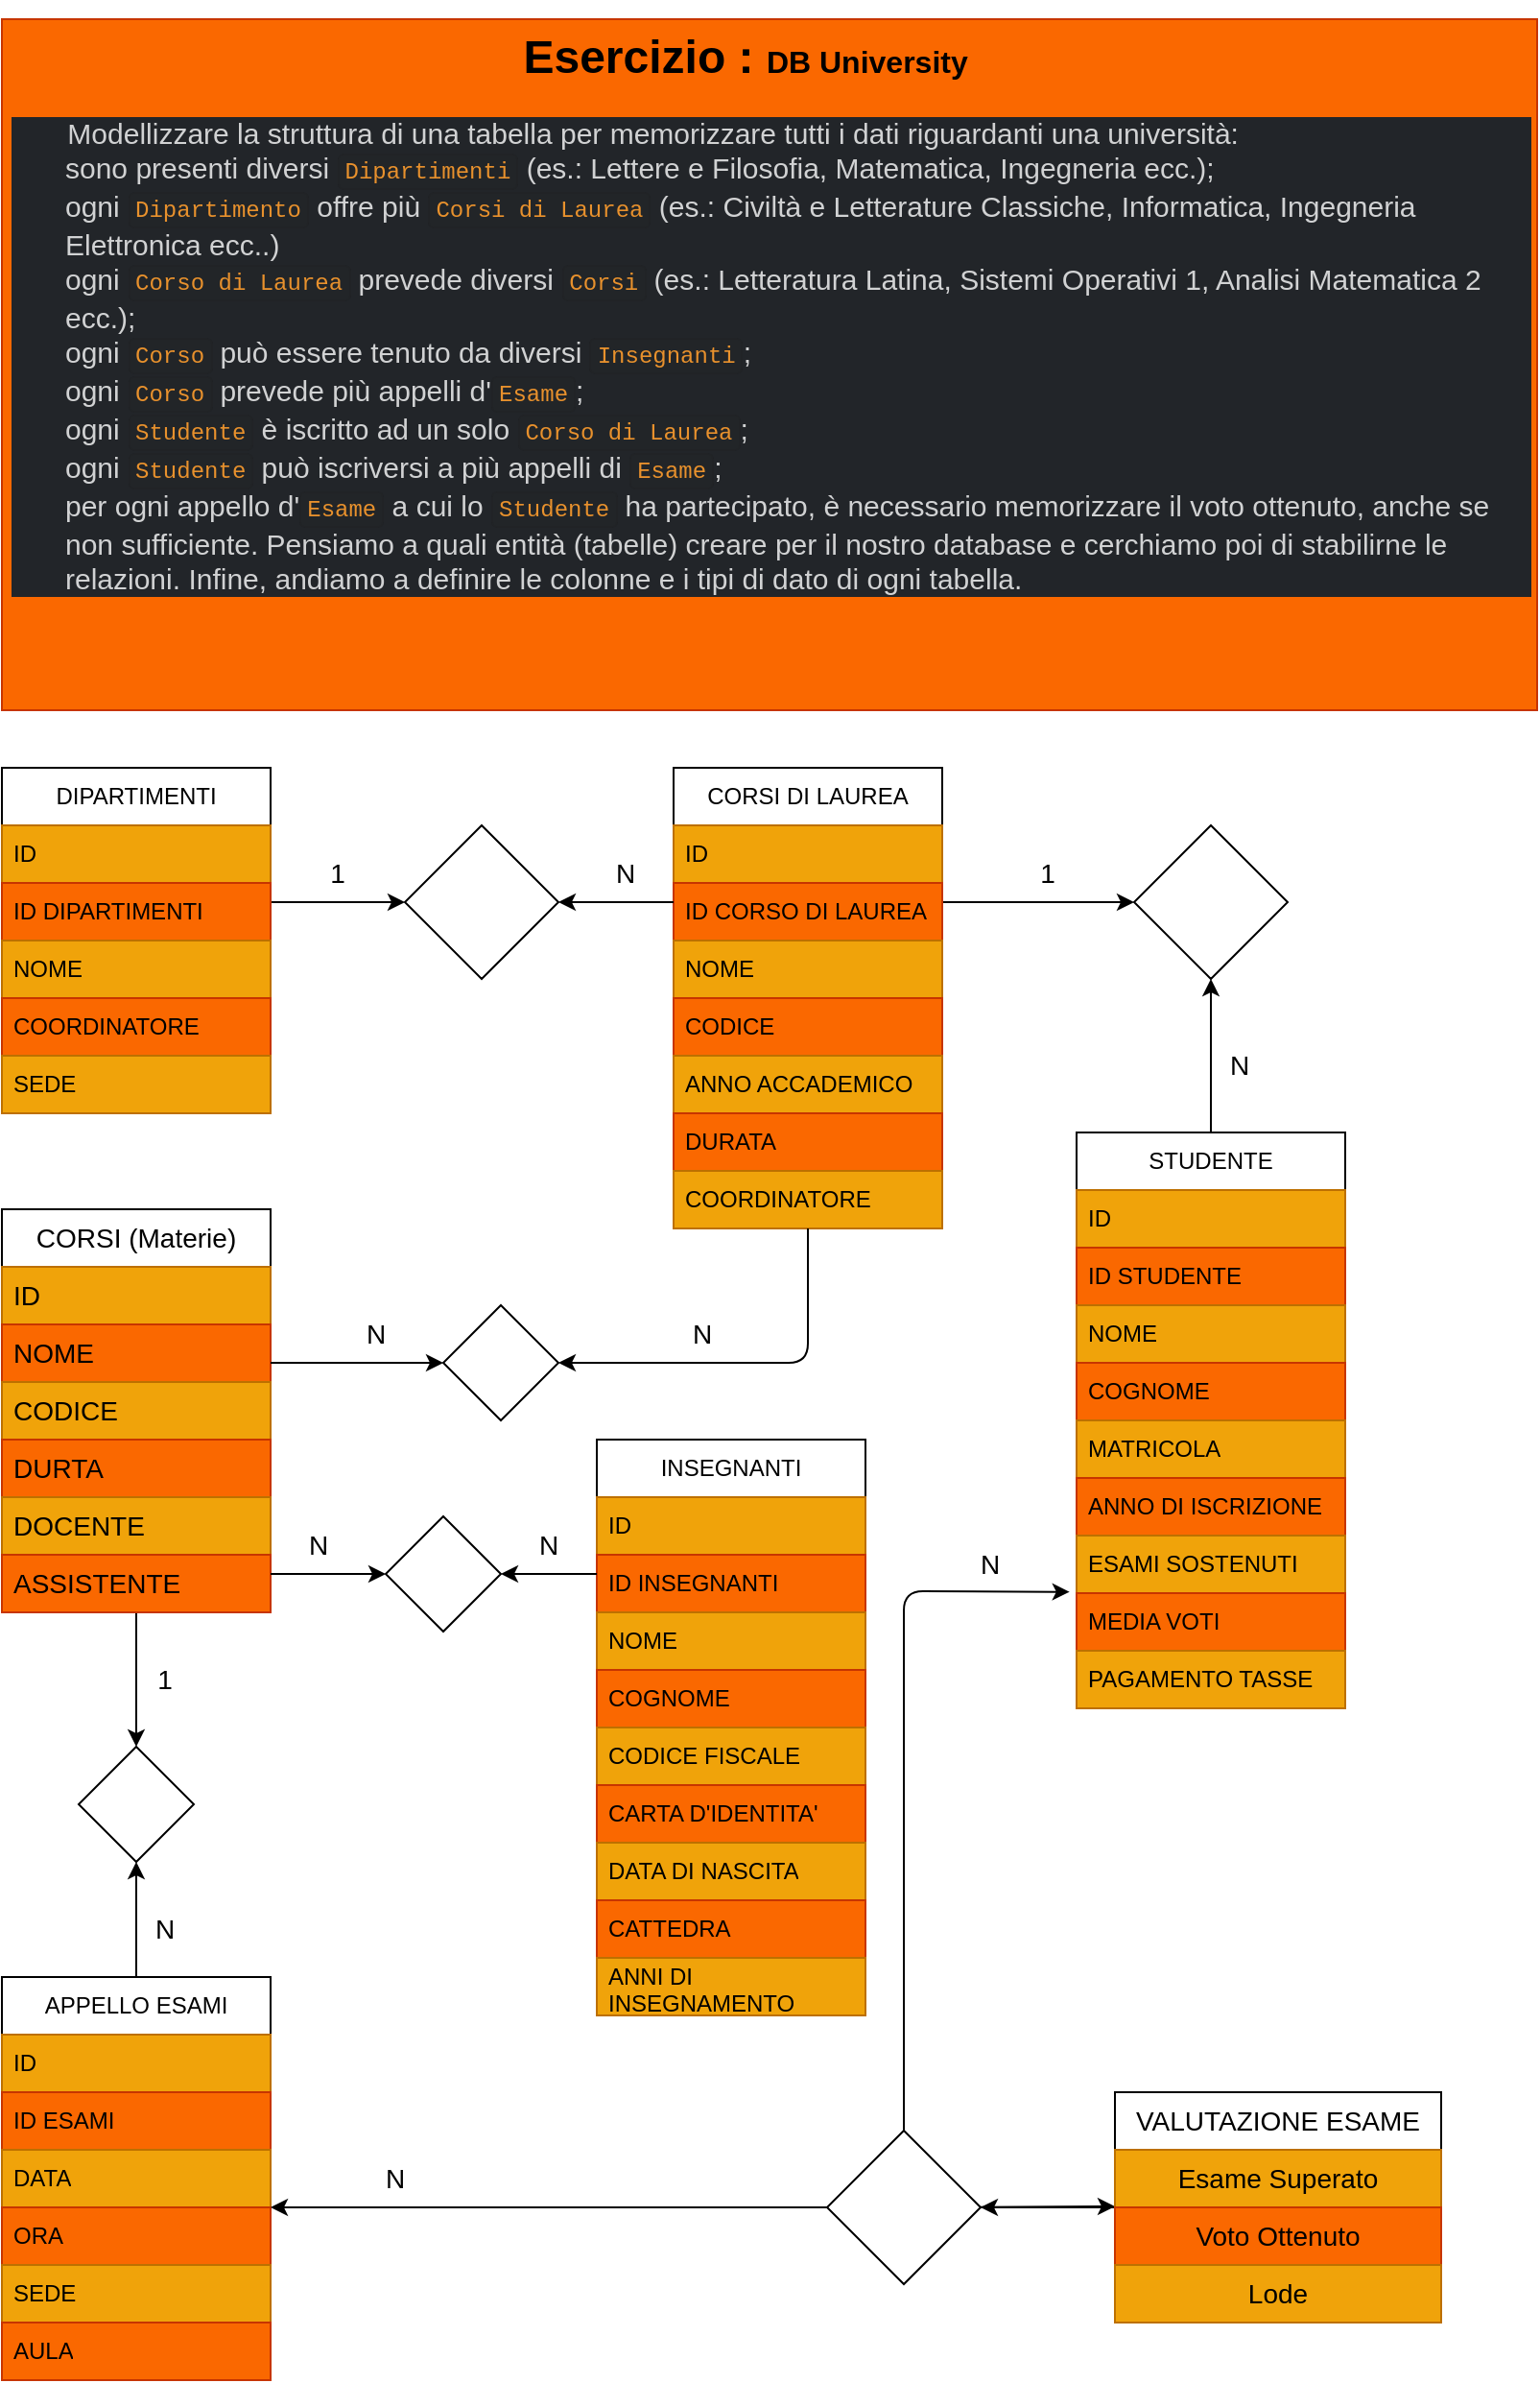 <mxfile>
    <diagram id="fTMLHT3HFaxz6WOldOXO" name="Pagina-1">
        <mxGraphModel dx="563" dy="1638" grid="1" gridSize="10" guides="1" tooltips="1" connect="1" arrows="1" fold="1" page="1" pageScale="1" pageWidth="827" pageHeight="1169" math="0" shadow="0">
            <root>
                <mxCell id="0"/>
                <mxCell id="1" parent="0"/>
                <mxCell id="81" value="" style="edgeStyle=none;html=1;fontSize=14;" edge="1" parent="1" target="76">
                    <mxGeometry relative="1" as="geometry">
                        <mxPoint x="500" y="80" as="sourcePoint"/>
                        <Array as="points"/>
                    </mxGeometry>
                </mxCell>
                <mxCell id="3" value="CORSI DI LAUREA" style="swimlane;fontStyle=0;childLayout=stackLayout;horizontal=1;startSize=30;horizontalStack=0;resizeParent=1;resizeParentMax=0;resizeLast=0;collapsible=1;marginBottom=0;whiteSpace=wrap;html=1;" vertex="1" parent="1">
                    <mxGeometry x="360" y="10" width="140" height="240" as="geometry">
                        <mxRectangle x="350" y="10" width="150" height="30" as="alternateBounds"/>
                    </mxGeometry>
                </mxCell>
                <mxCell id="21" value="ID&lt;span style=&quot;white-space: pre;&quot;&gt;&#9;&lt;/span&gt;" style="text;strokeColor=#BD7000;fillColor=#f0a30a;align=left;verticalAlign=middle;spacingLeft=4;spacingRight=4;overflow=hidden;points=[[0,0.5],[1,0.5]];portConstraint=eastwest;rotatable=0;whiteSpace=wrap;html=1;fontColor=#000000;" vertex="1" parent="3">
                    <mxGeometry y="30" width="140" height="30" as="geometry"/>
                </mxCell>
                <mxCell id="22" value="ID CORSO DI LAUREA" style="text;strokeColor=#C73500;fillColor=#fa6800;align=left;verticalAlign=middle;spacingLeft=4;spacingRight=4;overflow=hidden;points=[[0,0.5],[1,0.5]];portConstraint=eastwest;rotatable=0;whiteSpace=wrap;html=1;fontColor=#000000;" vertex="1" parent="3">
                    <mxGeometry y="60" width="140" height="30" as="geometry"/>
                </mxCell>
                <mxCell id="27" value="NOME" style="text;strokeColor=#BD7000;fillColor=#f0a30a;align=left;verticalAlign=middle;spacingLeft=4;spacingRight=4;overflow=hidden;points=[[0,0.5],[1,0.5]];portConstraint=eastwest;rotatable=0;whiteSpace=wrap;html=1;fontColor=#000000;" vertex="1" parent="3">
                    <mxGeometry y="90" width="140" height="30" as="geometry"/>
                </mxCell>
                <mxCell id="23" value="CODICE" style="text;strokeColor=#C73500;fillColor=#fa6800;align=left;verticalAlign=middle;spacingLeft=4;spacingRight=4;overflow=hidden;points=[[0,0.5],[1,0.5]];portConstraint=eastwest;rotatable=0;whiteSpace=wrap;html=1;fontColor=#000000;" vertex="1" parent="3">
                    <mxGeometry y="120" width="140" height="30" as="geometry"/>
                </mxCell>
                <mxCell id="24" value="ANNO ACCADEMICO" style="text;strokeColor=#BD7000;fillColor=#f0a30a;align=left;verticalAlign=middle;spacingLeft=4;spacingRight=4;overflow=hidden;points=[[0,0.5],[1,0.5]];portConstraint=eastwest;rotatable=0;whiteSpace=wrap;html=1;fontColor=#000000;" vertex="1" parent="3">
                    <mxGeometry y="150" width="140" height="30" as="geometry"/>
                </mxCell>
                <mxCell id="25" value="DURATA" style="text;strokeColor=#C73500;fillColor=#fa6800;align=left;verticalAlign=middle;spacingLeft=4;spacingRight=4;overflow=hidden;points=[[0,0.5],[1,0.5]];portConstraint=eastwest;rotatable=0;whiteSpace=wrap;html=1;fontColor=#000000;" vertex="1" parent="3">
                    <mxGeometry y="180" width="140" height="30" as="geometry"/>
                </mxCell>
                <mxCell id="26" value="COORDINATORE" style="text;strokeColor=#BD7000;fillColor=#f0a30a;align=left;verticalAlign=middle;spacingLeft=4;spacingRight=4;overflow=hidden;points=[[0,0.5],[1,0.5]];portConstraint=eastwest;rotatable=0;whiteSpace=wrap;html=1;fontColor=#000000;" vertex="1" parent="3">
                    <mxGeometry y="210" width="140" height="30" as="geometry"/>
                </mxCell>
                <mxCell id="72" value="" style="edgeStyle=none;html=1;fontSize=14;" edge="1" parent="1" target="12">
                    <mxGeometry relative="1" as="geometry">
                        <mxPoint x="150" y="80" as="sourcePoint"/>
                        <Array as="points">
                            <mxPoint x="170" y="80"/>
                        </Array>
                    </mxGeometry>
                </mxCell>
                <mxCell id="7" value="DIPARTIMENTI" style="swimlane;fontStyle=0;childLayout=stackLayout;horizontal=1;startSize=30;horizontalStack=0;resizeParent=1;resizeParentMax=0;resizeLast=0;collapsible=1;marginBottom=0;whiteSpace=wrap;html=1;" vertex="1" parent="1">
                    <mxGeometry x="10" y="10" width="140" height="180" as="geometry"/>
                </mxCell>
                <mxCell id="8" value="ID" style="text;align=left;verticalAlign=middle;spacingLeft=4;spacingRight=4;overflow=hidden;points=[[0,0.5],[1,0.5]];portConstraint=eastwest;rotatable=0;whiteSpace=wrap;html=1;fillColor=#f0a30a;fontColor=#000000;strokeColor=#BD7000;" vertex="1" parent="7">
                    <mxGeometry y="30" width="140" height="30" as="geometry"/>
                </mxCell>
                <mxCell id="9" value="ID DIPARTIMENTI" style="text;align=left;verticalAlign=middle;spacingLeft=4;spacingRight=4;overflow=hidden;points=[[0,0.5],[1,0.5]];portConstraint=eastwest;rotatable=0;whiteSpace=wrap;html=1;fillColor=#fa6800;fontColor=#000000;strokeColor=#C73500;" vertex="1" parent="7">
                    <mxGeometry y="60" width="140" height="30" as="geometry"/>
                </mxCell>
                <mxCell id="10" value="NOME&lt;span style=&quot;white-space: pre;&quot;&gt;&#9;&lt;span style=&quot;white-space: pre;&quot;&gt;&#9;&lt;/span&gt;&lt;/span&gt;" style="text;align=left;verticalAlign=middle;spacingLeft=4;spacingRight=4;overflow=hidden;points=[[0,0.5],[1,0.5]];portConstraint=eastwest;rotatable=0;whiteSpace=wrap;html=1;fillColor=#f0a30a;fontColor=#000000;strokeColor=#BD7000;" vertex="1" parent="7">
                    <mxGeometry y="90" width="140" height="30" as="geometry"/>
                </mxCell>
                <mxCell id="5" value="COORDINATORE" style="text;strokeColor=#C73500;fillColor=#fa6800;align=left;verticalAlign=middle;spacingLeft=4;spacingRight=4;overflow=hidden;points=[[0,0.5],[1,0.5]];portConstraint=eastwest;rotatable=0;whiteSpace=wrap;html=1;fontColor=#000000;" vertex="1" parent="7">
                    <mxGeometry y="120" width="140" height="30" as="geometry"/>
                </mxCell>
                <mxCell id="6" value="SEDE" style="text;strokeColor=#BD7000;fillColor=#f0a30a;align=left;verticalAlign=middle;spacingLeft=4;spacingRight=4;overflow=hidden;points=[[0,0.5],[1,0.5]];portConstraint=eastwest;rotatable=0;whiteSpace=wrap;html=1;fontColor=#000000;" vertex="1" parent="7">
                    <mxGeometry y="150" width="140" height="30" as="geometry"/>
                </mxCell>
                <mxCell id="12" value="" style="rhombus;whiteSpace=wrap;html=1;" vertex="1" parent="1">
                    <mxGeometry x="220" y="40" width="80" height="80" as="geometry"/>
                </mxCell>
                <mxCell id="14" value="INSEGNANTI" style="swimlane;fontStyle=0;childLayout=stackLayout;horizontal=1;startSize=30;horizontalStack=0;resizeParent=1;resizeParentMax=0;resizeLast=0;collapsible=1;marginBottom=0;whiteSpace=wrap;html=1;" vertex="1" parent="1">
                    <mxGeometry x="320" y="360" width="140" height="300" as="geometry"/>
                </mxCell>
                <mxCell id="15" value="ID" style="text;strokeColor=#BD7000;fillColor=#f0a30a;align=left;verticalAlign=middle;spacingLeft=4;spacingRight=4;overflow=hidden;points=[[0,0.5],[1,0.5]];portConstraint=eastwest;rotatable=0;whiteSpace=wrap;html=1;fontColor=#000000;" vertex="1" parent="14">
                    <mxGeometry y="30" width="140" height="30" as="geometry"/>
                </mxCell>
                <mxCell id="16" value="ID INSEGNANTI" style="text;strokeColor=#C73500;fillColor=#fa6800;align=left;verticalAlign=middle;spacingLeft=4;spacingRight=4;overflow=hidden;points=[[0,0.5],[1,0.5]];portConstraint=eastwest;rotatable=0;whiteSpace=wrap;html=1;fontColor=#000000;" vertex="1" parent="14">
                    <mxGeometry y="60" width="140" height="30" as="geometry"/>
                </mxCell>
                <mxCell id="17" value="NOME" style="text;strokeColor=#BD7000;fillColor=#f0a30a;align=left;verticalAlign=middle;spacingLeft=4;spacingRight=4;overflow=hidden;points=[[0,0.5],[1,0.5]];portConstraint=eastwest;rotatable=0;whiteSpace=wrap;html=1;fontColor=#000000;" vertex="1" parent="14">
                    <mxGeometry y="90" width="140" height="30" as="geometry"/>
                </mxCell>
                <mxCell id="4" value="COGNOME" style="text;strokeColor=#C73500;fillColor=#fa6800;align=left;verticalAlign=middle;spacingLeft=4;spacingRight=4;overflow=hidden;points=[[0,0.5],[1,0.5]];portConstraint=eastwest;rotatable=0;whiteSpace=wrap;html=1;fontColor=#000000;" vertex="1" parent="14">
                    <mxGeometry y="120" width="140" height="30" as="geometry"/>
                </mxCell>
                <mxCell id="28" value="CODICE FISCALE" style="text;strokeColor=#BD7000;fillColor=#f0a30a;align=left;verticalAlign=middle;spacingLeft=4;spacingRight=4;overflow=hidden;points=[[0,0.5],[1,0.5]];portConstraint=eastwest;rotatable=0;whiteSpace=wrap;html=1;fontColor=#000000;" vertex="1" parent="14">
                    <mxGeometry y="150" width="140" height="30" as="geometry"/>
                </mxCell>
                <mxCell id="29" value="CARTA D'IDENTITA'" style="text;strokeColor=#C73500;fillColor=#fa6800;align=left;verticalAlign=middle;spacingLeft=4;spacingRight=4;overflow=hidden;points=[[0,0.5],[1,0.5]];portConstraint=eastwest;rotatable=0;whiteSpace=wrap;html=1;fontColor=#000000;" vertex="1" parent="14">
                    <mxGeometry y="180" width="140" height="30" as="geometry"/>
                </mxCell>
                <mxCell id="30" value="DATA DI NASCITA" style="text;strokeColor=#BD7000;fillColor=#f0a30a;align=left;verticalAlign=middle;spacingLeft=4;spacingRight=4;overflow=hidden;points=[[0,0.5],[1,0.5]];portConstraint=eastwest;rotatable=0;whiteSpace=wrap;html=1;fontColor=#000000;" vertex="1" parent="14">
                    <mxGeometry y="210" width="140" height="30" as="geometry"/>
                </mxCell>
                <mxCell id="31" value="CATTEDRA" style="text;strokeColor=#C73500;fillColor=#fa6800;align=left;verticalAlign=middle;spacingLeft=4;spacingRight=4;overflow=hidden;points=[[0,0.5],[1,0.5]];portConstraint=eastwest;rotatable=0;whiteSpace=wrap;html=1;fontColor=#000000;" vertex="1" parent="14">
                    <mxGeometry y="240" width="140" height="30" as="geometry"/>
                </mxCell>
                <mxCell id="32" value="ANNI DI INSEGNAMENTO" style="text;strokeColor=#BD7000;fillColor=#f0a30a;align=left;verticalAlign=middle;spacingLeft=4;spacingRight=4;overflow=hidden;points=[[0,0.5],[1,0.5]];portConstraint=eastwest;rotatable=0;whiteSpace=wrap;html=1;fontColor=#000000;" vertex="1" parent="14">
                    <mxGeometry y="270" width="140" height="30" as="geometry"/>
                </mxCell>
                <mxCell id="107" value="" style="edgeStyle=none;html=1;fontSize=14;" edge="1" parent="1" source="34" target="105">
                    <mxGeometry relative="1" as="geometry"/>
                </mxCell>
                <mxCell id="34" value="APPELLO ESAMI" style="swimlane;fontStyle=0;childLayout=stackLayout;horizontal=1;startSize=30;horizontalStack=0;resizeParent=1;resizeParentMax=0;resizeLast=0;collapsible=1;marginBottom=0;whiteSpace=wrap;html=1;" vertex="1" parent="1">
                    <mxGeometry x="10" y="640" width="140" height="210" as="geometry"/>
                </mxCell>
                <mxCell id="35" value="ID" style="text;strokeColor=#BD7000;fillColor=#f0a30a;align=left;verticalAlign=middle;spacingLeft=4;spacingRight=4;overflow=hidden;points=[[0,0.5],[1,0.5]];portConstraint=eastwest;rotatable=0;whiteSpace=wrap;html=1;fontColor=#000000;" vertex="1" parent="34">
                    <mxGeometry y="30" width="140" height="30" as="geometry"/>
                </mxCell>
                <mxCell id="36" value="ID ESAMI" style="text;strokeColor=#C73500;fillColor=#fa6800;align=left;verticalAlign=middle;spacingLeft=4;spacingRight=4;overflow=hidden;points=[[0,0.5],[1,0.5]];portConstraint=eastwest;rotatable=0;whiteSpace=wrap;html=1;fontColor=#000000;" vertex="1" parent="34">
                    <mxGeometry y="60" width="140" height="30" as="geometry"/>
                </mxCell>
                <mxCell id="37" value="DATA" style="text;strokeColor=#BD7000;fillColor=#f0a30a;align=left;verticalAlign=middle;spacingLeft=4;spacingRight=4;overflow=hidden;points=[[0,0.5],[1,0.5]];portConstraint=eastwest;rotatable=0;whiteSpace=wrap;html=1;fontColor=#000000;" vertex="1" parent="34">
                    <mxGeometry y="90" width="140" height="30" as="geometry"/>
                </mxCell>
                <mxCell id="38" value="ORA" style="text;strokeColor=#C73500;fillColor=#fa6800;align=left;verticalAlign=middle;spacingLeft=4;spacingRight=4;overflow=hidden;points=[[0,0.5],[1,0.5]];portConstraint=eastwest;rotatable=0;whiteSpace=wrap;html=1;fontColor=#000000;" vertex="1" parent="34">
                    <mxGeometry y="120" width="140" height="30" as="geometry"/>
                </mxCell>
                <mxCell id="39" value="SEDE" style="text;strokeColor=#BD7000;fillColor=#f0a30a;align=left;verticalAlign=middle;spacingLeft=4;spacingRight=4;overflow=hidden;points=[[0,0.5],[1,0.5]];portConstraint=eastwest;rotatable=0;whiteSpace=wrap;html=1;fontColor=#000000;" vertex="1" parent="34">
                    <mxGeometry y="150" width="140" height="30" as="geometry"/>
                </mxCell>
                <mxCell id="40" value="AULA" style="text;strokeColor=#C73500;fillColor=#fa6800;align=left;verticalAlign=middle;spacingLeft=4;spacingRight=4;overflow=hidden;points=[[0,0.5],[1,0.5]];portConstraint=eastwest;rotatable=0;whiteSpace=wrap;html=1;fontColor=#000000;" vertex="1" parent="34">
                    <mxGeometry y="180" width="140" height="30" as="geometry"/>
                </mxCell>
                <mxCell id="109" value="" style="edgeStyle=none;html=1;fontSize=14;" edge="1" parent="1" source="41" target="76">
                    <mxGeometry relative="1" as="geometry"/>
                </mxCell>
                <mxCell id="41" value="STUDENTE" style="swimlane;fontStyle=0;childLayout=stackLayout;horizontal=1;startSize=30;horizontalStack=0;resizeParent=1;resizeParentMax=0;resizeLast=0;collapsible=1;marginBottom=0;whiteSpace=wrap;html=1;" vertex="1" parent="1">
                    <mxGeometry x="570" y="200" width="140" height="300" as="geometry"/>
                </mxCell>
                <mxCell id="42" value="ID" style="text;strokeColor=#BD7000;fillColor=#f0a30a;align=left;verticalAlign=middle;spacingLeft=4;spacingRight=4;overflow=hidden;points=[[0,0.5],[1,0.5]];portConstraint=eastwest;rotatable=0;whiteSpace=wrap;html=1;fontColor=#000000;" vertex="1" parent="41">
                    <mxGeometry y="30" width="140" height="30" as="geometry"/>
                </mxCell>
                <mxCell id="43" value="ID STUDENTE" style="text;strokeColor=#C73500;fillColor=#fa6800;align=left;verticalAlign=middle;spacingLeft=4;spacingRight=4;overflow=hidden;points=[[0,0.5],[1,0.5]];portConstraint=eastwest;rotatable=0;whiteSpace=wrap;html=1;fontColor=#000000;" vertex="1" parent="41">
                    <mxGeometry y="60" width="140" height="30" as="geometry"/>
                </mxCell>
                <mxCell id="44" value="NOME" style="text;strokeColor=#BD7000;fillColor=#f0a30a;align=left;verticalAlign=middle;spacingLeft=4;spacingRight=4;overflow=hidden;points=[[0,0.5],[1,0.5]];portConstraint=eastwest;rotatable=0;whiteSpace=wrap;html=1;fontColor=#000000;" vertex="1" parent="41">
                    <mxGeometry y="90" width="140" height="30" as="geometry"/>
                </mxCell>
                <mxCell id="45" value="COGNOME" style="text;strokeColor=#C73500;fillColor=#fa6800;align=left;verticalAlign=middle;spacingLeft=4;spacingRight=4;overflow=hidden;points=[[0,0.5],[1,0.5]];portConstraint=eastwest;rotatable=0;whiteSpace=wrap;html=1;fontColor=#000000;" vertex="1" parent="41">
                    <mxGeometry y="120" width="140" height="30" as="geometry"/>
                </mxCell>
                <mxCell id="46" value="MATRICOLA" style="text;strokeColor=#BD7000;fillColor=#f0a30a;align=left;verticalAlign=middle;spacingLeft=4;spacingRight=4;overflow=hidden;points=[[0,0.5],[1,0.5]];portConstraint=eastwest;rotatable=0;whiteSpace=wrap;html=1;fontColor=#000000;" vertex="1" parent="41">
                    <mxGeometry y="150" width="140" height="30" as="geometry"/>
                </mxCell>
                <mxCell id="47" value="ANNO DI ISCRIZIONE" style="text;strokeColor=#C73500;fillColor=#fa6800;align=left;verticalAlign=middle;spacingLeft=4;spacingRight=4;overflow=hidden;points=[[0,0.5],[1,0.5]];portConstraint=eastwest;rotatable=0;whiteSpace=wrap;html=1;fontColor=#000000;" vertex="1" parent="41">
                    <mxGeometry y="180" width="140" height="30" as="geometry"/>
                </mxCell>
                <mxCell id="48" value="ESAMI SOSTENUTI" style="text;strokeColor=#BD7000;fillColor=#f0a30a;align=left;verticalAlign=middle;spacingLeft=4;spacingRight=4;overflow=hidden;points=[[0,0.5],[1,0.5]];portConstraint=eastwest;rotatable=0;whiteSpace=wrap;html=1;fontColor=#000000;" vertex="1" parent="41">
                    <mxGeometry y="210" width="140" height="30" as="geometry"/>
                </mxCell>
                <mxCell id="49" value="MEDIA VOTI" style="text;strokeColor=#C73500;fillColor=#fa6800;align=left;verticalAlign=middle;spacingLeft=4;spacingRight=4;overflow=hidden;points=[[0,0.5],[1,0.5]];portConstraint=eastwest;rotatable=0;whiteSpace=wrap;html=1;fontColor=#000000;" vertex="1" parent="41">
                    <mxGeometry y="240" width="140" height="30" as="geometry"/>
                </mxCell>
                <mxCell id="50" value="PAGAMENTO TASSE" style="text;strokeColor=#BD7000;fillColor=#f0a30a;align=left;verticalAlign=middle;spacingLeft=4;spacingRight=4;overflow=hidden;points=[[0,0.5],[1,0.5]];portConstraint=eastwest;rotatable=0;whiteSpace=wrap;html=1;fontColor=#000000;" vertex="1" parent="41">
                    <mxGeometry y="270" width="140" height="30" as="geometry"/>
                </mxCell>
                <mxCell id="51" value="&lt;h1&gt;&amp;nbsp; &amp;nbsp; &amp;nbsp;&lt;span style=&quot;white-space: pre;&quot;&gt;&#9;&lt;/span&gt;&lt;span style=&quot;white-space: pre;&quot;&gt;&#9;&lt;/span&gt;&lt;span style=&quot;white-space: pre;&quot;&gt;&#9;&lt;/span&gt;&lt;span style=&quot;white-space: pre;&quot;&gt;&#9;&lt;/span&gt;&lt;span style=&quot;white-space: pre;&quot;&gt;&#9;&lt;/span&gt;Esercizio : &lt;font style=&quot;font-size: 16px;&quot;&gt;DB University&lt;/font&gt;&lt;/h1&gt;&lt;div class=&quot;p-rich_text_section&quot; style=&quot;box-sizing: inherit; counter-reset: list-0 0 list-1 0 list-2 0 list-3 0 list-4 0 list-5 0 list-6 0 list-7 0 list-8 0 list-9 0; color: rgb(209, 210, 211); font-family: Slack-Lato, Slack-Fractions, appleLogo, sans-serif; font-size: 15px; font-variant-ligatures: common-ligatures; background-color: rgb(34, 37, 41);&quot;&gt;&amp;nbsp; &amp;nbsp; &amp;nbsp; &amp;nbsp;Modellizzare la struttura di una tabella per memorizzare tutti i dati riguardanti una università:&lt;br style=&quot;box-sizing: inherit;&quot;&gt;&lt;/div&gt;&lt;ul data-stringify-type=&quot;unordered-list&quot; class=&quot;p-rich_text_list p-rich_text_list__bullet&quot; data-indent=&quot;0&quot; data-border=&quot;0&quot; style=&quot;box-sizing: inherit; margin: 0px; padding: 0px; list-style-type: none; color: rgb(209, 210, 211); font-family: Slack-Lato, Slack-Fractions, appleLogo, sans-serif; font-size: 15px; font-variant-ligatures: common-ligatures; background-color: rgb(34, 37, 41);&quot;&gt;&lt;li data-stringify-indent=&quot;0&quot; data-stringify-border=&quot;0&quot; style=&quot;box-sizing: inherit; margin-bottom: 0px; list-style-type: none; margin-left: 28px;&quot;&gt;sono presenti diversi&amp;nbsp;&lt;code data-stringify-type=&quot;code&quot; class=&quot;c-mrkdwn__code&quot; style=&quot;box-sizing: inherit; background-color: rgba(var(--sk_foreground_min,29,28,29),0.04); border: 1px solid var(--saf-0); border-radius: 3px; color: rgb(232, 145, 45); padding: 2px 3px 1px; --saf-0:rgba(var(--sk_foreground_low,29,28,29),0.13); overflow-wrap: break-word; font-size: 12px; font-variant-ligatures: none; line-height: 1.5; tab-size: 4; word-break: normal; font-family: Monaco, Menlo, Consolas, &amp;quot;Courier New&amp;quot;, monospace !important;&quot;&gt;Dipartimenti&lt;/code&gt;&amp;nbsp;(es.: Lettere e Filosofia, Matematica, Ingegneria ecc.);&lt;/li&gt;&lt;li data-stringify-indent=&quot;0&quot; data-stringify-border=&quot;0&quot; style=&quot;box-sizing: inherit; margin-bottom: 0px; list-style-type: none; margin-left: 28px;&quot;&gt;ogni&amp;nbsp;&lt;code data-stringify-type=&quot;code&quot; class=&quot;c-mrkdwn__code&quot; style=&quot;box-sizing: inherit; background-color: rgba(var(--sk_foreground_min,29,28,29),0.04); border: 1px solid var(--saf-0); border-radius: 3px; color: rgb(232, 145, 45); padding: 2px 3px 1px; --saf-0:rgba(var(--sk_foreground_low,29,28,29),0.13); overflow-wrap: break-word; font-size: 12px; font-variant-ligatures: none; line-height: 1.5; tab-size: 4; word-break: normal; font-family: Monaco, Menlo, Consolas, &amp;quot;Courier New&amp;quot;, monospace !important;&quot;&gt;Dipartimento&lt;/code&gt;&amp;nbsp;offre più&amp;nbsp;&lt;code data-stringify-type=&quot;code&quot; class=&quot;c-mrkdwn__code&quot; style=&quot;box-sizing: inherit; background-color: rgba(var(--sk_foreground_min,29,28,29),0.04); border: 1px solid var(--saf-0); border-radius: 3px; color: rgb(232, 145, 45); padding: 2px 3px 1px; --saf-0:rgba(var(--sk_foreground_low,29,28,29),0.13); overflow-wrap: break-word; font-size: 12px; font-variant-ligatures: none; line-height: 1.5; tab-size: 4; word-break: normal; font-family: Monaco, Menlo, Consolas, &amp;quot;Courier New&amp;quot;, monospace !important;&quot;&gt;Corsi di Laurea&lt;/code&gt;&amp;nbsp;(es.: Civiltà e Letterature Classiche, Informatica, Ingegneria Elettronica ecc..)&lt;/li&gt;&lt;li data-stringify-indent=&quot;0&quot; data-stringify-border=&quot;0&quot; style=&quot;box-sizing: inherit; margin-bottom: 0px; list-style-type: none; margin-left: 28px;&quot;&gt;ogni&amp;nbsp;&lt;code data-stringify-type=&quot;code&quot; class=&quot;c-mrkdwn__code&quot; style=&quot;box-sizing: inherit; background-color: rgba(var(--sk_foreground_min,29,28,29),0.04); border: 1px solid var(--saf-0); border-radius: 3px; color: rgb(232, 145, 45); padding: 2px 3px 1px; --saf-0:rgba(var(--sk_foreground_low,29,28,29),0.13); overflow-wrap: break-word; font-size: 12px; font-variant-ligatures: none; line-height: 1.5; tab-size: 4; word-break: normal; font-family: Monaco, Menlo, Consolas, &amp;quot;Courier New&amp;quot;, monospace !important;&quot;&gt;Corso di Laurea&lt;/code&gt;&amp;nbsp;prevede diversi&amp;nbsp;&lt;code data-stringify-type=&quot;code&quot; class=&quot;c-mrkdwn__code&quot; style=&quot;box-sizing: inherit; background-color: rgba(var(--sk_foreground_min,29,28,29),0.04); border: 1px solid var(--saf-0); border-radius: 3px; color: rgb(232, 145, 45); padding: 2px 3px 1px; --saf-0:rgba(var(--sk_foreground_low,29,28,29),0.13); overflow-wrap: break-word; font-size: 12px; font-variant-ligatures: none; line-height: 1.5; tab-size: 4; word-break: normal; font-family: Monaco, Menlo, Consolas, &amp;quot;Courier New&amp;quot;, monospace !important;&quot;&gt;Corsi&lt;/code&gt;&amp;nbsp;(es.: Letteratura Latina, Sistemi Operativi 1, Analisi Matematica 2 ecc.);&lt;/li&gt;&lt;li data-stringify-indent=&quot;0&quot; data-stringify-border=&quot;0&quot; style=&quot;box-sizing: inherit; margin-bottom: 0px; list-style-type: none; margin-left: 28px;&quot;&gt;ogni&amp;nbsp;&lt;code data-stringify-type=&quot;code&quot; class=&quot;c-mrkdwn__code&quot; style=&quot;box-sizing: inherit; background-color: rgba(var(--sk_foreground_min,29,28,29),0.04); border: 1px solid var(--saf-0); border-radius: 3px; color: rgb(232, 145, 45); padding: 2px 3px 1px; --saf-0:rgba(var(--sk_foreground_low,29,28,29),0.13); overflow-wrap: break-word; font-size: 12px; font-variant-ligatures: none; line-height: 1.5; tab-size: 4; word-break: normal; font-family: Monaco, Menlo, Consolas, &amp;quot;Courier New&amp;quot;, monospace !important;&quot;&gt;Corso&lt;/code&gt;&amp;nbsp;può essere tenuto da diversi&amp;nbsp;&lt;code data-stringify-type=&quot;code&quot; class=&quot;c-mrkdwn__code&quot; style=&quot;box-sizing: inherit; background-color: rgba(var(--sk_foreground_min,29,28,29),0.04); border: 1px solid var(--saf-0); border-radius: 3px; color: rgb(232, 145, 45); padding: 2px 3px 1px; --saf-0:rgba(var(--sk_foreground_low,29,28,29),0.13); overflow-wrap: break-word; font-size: 12px; font-variant-ligatures: none; line-height: 1.5; tab-size: 4; word-break: normal; font-family: Monaco, Menlo, Consolas, &amp;quot;Courier New&amp;quot;, monospace !important;&quot;&gt;Insegnanti&lt;/code&gt;;&lt;/li&gt;&lt;li data-stringify-indent=&quot;0&quot; data-stringify-border=&quot;0&quot; style=&quot;box-sizing: inherit; margin-bottom: 0px; list-style-type: none; margin-left: 28px;&quot;&gt;ogni&amp;nbsp;&lt;code data-stringify-type=&quot;code&quot; class=&quot;c-mrkdwn__code&quot; style=&quot;box-sizing: inherit; background-color: rgba(var(--sk_foreground_min,29,28,29),0.04); border: 1px solid var(--saf-0); border-radius: 3px; color: rgb(232, 145, 45); padding: 2px 3px 1px; --saf-0:rgba(var(--sk_foreground_low,29,28,29),0.13); overflow-wrap: break-word; font-size: 12px; font-variant-ligatures: none; line-height: 1.5; tab-size: 4; word-break: normal; font-family: Monaco, Menlo, Consolas, &amp;quot;Courier New&amp;quot;, monospace !important;&quot;&gt;Corso&lt;/code&gt;&amp;nbsp;prevede più appelli d'&lt;code data-stringify-type=&quot;code&quot; class=&quot;c-mrkdwn__code&quot; style=&quot;box-sizing: inherit; background-color: rgba(var(--sk_foreground_min,29,28,29),0.04); border: 1px solid var(--saf-0); border-radius: 3px; color: rgb(232, 145, 45); padding: 2px 3px 1px; --saf-0:rgba(var(--sk_foreground_low,29,28,29),0.13); overflow-wrap: break-word; font-size: 12px; font-variant-ligatures: none; line-height: 1.5; tab-size: 4; word-break: normal; font-family: Monaco, Menlo, Consolas, &amp;quot;Courier New&amp;quot;, monospace !important;&quot;&gt;Esame&lt;/code&gt;;&lt;/li&gt;&lt;li data-stringify-indent=&quot;0&quot; data-stringify-border=&quot;0&quot; style=&quot;box-sizing: inherit; margin-bottom: 0px; list-style-type: none; margin-left: 28px;&quot;&gt;ogni&amp;nbsp;&lt;code data-stringify-type=&quot;code&quot; class=&quot;c-mrkdwn__code&quot; style=&quot;box-sizing: inherit; background-color: rgba(var(--sk_foreground_min,29,28,29),0.04); border: 1px solid var(--saf-0); border-radius: 3px; color: rgb(232, 145, 45); padding: 2px 3px 1px; --saf-0:rgba(var(--sk_foreground_low,29,28,29),0.13); overflow-wrap: break-word; font-size: 12px; font-variant-ligatures: none; line-height: 1.5; tab-size: 4; word-break: normal; font-family: Monaco, Menlo, Consolas, &amp;quot;Courier New&amp;quot;, monospace !important;&quot;&gt;Studente&lt;/code&gt;&amp;nbsp;è iscritto ad un solo&amp;nbsp;&lt;code data-stringify-type=&quot;code&quot; class=&quot;c-mrkdwn__code&quot; style=&quot;box-sizing: inherit; background-color: rgba(var(--sk_foreground_min,29,28,29),0.04); border: 1px solid var(--saf-0); border-radius: 3px; color: rgb(232, 145, 45); padding: 2px 3px 1px; --saf-0:rgba(var(--sk_foreground_low,29,28,29),0.13); overflow-wrap: break-word; font-size: 12px; font-variant-ligatures: none; line-height: 1.5; tab-size: 4; word-break: normal; font-family: Monaco, Menlo, Consolas, &amp;quot;Courier New&amp;quot;, monospace !important;&quot;&gt;Corso di Laurea&lt;/code&gt;;&lt;/li&gt;&lt;li data-stringify-indent=&quot;0&quot; data-stringify-border=&quot;0&quot; style=&quot;box-sizing: inherit; margin-bottom: 0px; list-style-type: none; margin-left: 28px;&quot;&gt;ogni&amp;nbsp;&lt;code data-stringify-type=&quot;code&quot; class=&quot;c-mrkdwn__code&quot; style=&quot;box-sizing: inherit; background-color: rgba(var(--sk_foreground_min,29,28,29),0.04); border: 1px solid var(--saf-0); border-radius: 3px; color: rgb(232, 145, 45); padding: 2px 3px 1px; --saf-0:rgba(var(--sk_foreground_low,29,28,29),0.13); overflow-wrap: break-word; font-size: 12px; font-variant-ligatures: none; line-height: 1.5; tab-size: 4; word-break: normal; font-family: Monaco, Menlo, Consolas, &amp;quot;Courier New&amp;quot;, monospace !important;&quot;&gt;Studente&lt;/code&gt;&amp;nbsp;può iscriversi a più appelli di&amp;nbsp;&lt;code data-stringify-type=&quot;code&quot; class=&quot;c-mrkdwn__code&quot; style=&quot;box-sizing: inherit; background-color: rgba(var(--sk_foreground_min,29,28,29),0.04); border: 1px solid var(--saf-0); border-radius: 3px; color: rgb(232, 145, 45); padding: 2px 3px 1px; --saf-0:rgba(var(--sk_foreground_low,29,28,29),0.13); overflow-wrap: break-word; font-size: 12px; font-variant-ligatures: none; line-height: 1.5; tab-size: 4; word-break: normal; font-family: Monaco, Menlo, Consolas, &amp;quot;Courier New&amp;quot;, monospace !important;&quot;&gt;Esame&lt;/code&gt;;&lt;/li&gt;&lt;li data-stringify-indent=&quot;0&quot; data-stringify-border=&quot;0&quot; style=&quot;box-sizing: inherit; margin-bottom: 0px; list-style-type: none; margin-left: 28px;&quot;&gt;per ogni appello d'&lt;code data-stringify-type=&quot;code&quot; class=&quot;c-mrkdwn__code&quot; style=&quot;box-sizing: inherit; background-color: rgba(var(--sk_foreground_min,29,28,29),0.04); border: 1px solid var(--saf-0); border-radius: 3px; color: rgb(232, 145, 45); padding: 2px 3px 1px; --saf-0:rgba(var(--sk_foreground_low,29,28,29),0.13); overflow-wrap: break-word; font-size: 12px; font-variant-ligatures: none; line-height: 1.5; tab-size: 4; word-break: normal; font-family: Monaco, Menlo, Consolas, &amp;quot;Courier New&amp;quot;, monospace !important;&quot;&gt;Esame&lt;/code&gt;&amp;nbsp;a cui lo&amp;nbsp;&lt;code data-stringify-type=&quot;code&quot; class=&quot;c-mrkdwn__code&quot; style=&quot;box-sizing: inherit; background-color: rgba(var(--sk_foreground_min,29,28,29),0.04); border: 1px solid var(--saf-0); border-radius: 3px; color: rgb(232, 145, 45); padding: 2px 3px 1px; --saf-0:rgba(var(--sk_foreground_low,29,28,29),0.13); overflow-wrap: break-word; font-size: 12px; font-variant-ligatures: none; line-height: 1.5; tab-size: 4; word-break: normal; font-family: Monaco, Menlo, Consolas, &amp;quot;Courier New&amp;quot;, monospace !important;&quot;&gt;Studente&lt;/code&gt;&amp;nbsp;ha partecipato, è necessario memorizzare il voto ottenuto, anche se non sufficiente. Pensiamo a quali entità (tabelle) creare per il nostro database e cerchiamo poi di stabilirne le relazioni. Infine, andiamo a definire le colonne e i tipi di dato di ogni tabella.&lt;/li&gt;&lt;/ul&gt;" style="text;html=1;spacing=5;spacingTop=-20;whiteSpace=wrap;overflow=hidden;rounded=0;fillColor=#fa6800;strokeColor=#C73500;fontColor=#000000;" vertex="1" parent="1">
                    <mxGeometry x="10" y="-380" width="800" height="360" as="geometry"/>
                </mxCell>
                <mxCell id="74" value="1" style="text;html=1;strokeColor=none;fillColor=none;align=center;verticalAlign=middle;whiteSpace=wrap;rounded=0;fontSize=14;" vertex="1" parent="1">
                    <mxGeometry x="170" y="50" width="30" height="30" as="geometry"/>
                </mxCell>
                <mxCell id="75" value="N" style="text;html=1;strokeColor=none;fillColor=none;align=center;verticalAlign=middle;whiteSpace=wrap;rounded=0;fontSize=14;" vertex="1" parent="1">
                    <mxGeometry x="320" y="50" width="30" height="30" as="geometry"/>
                </mxCell>
                <mxCell id="76" value="" style="rhombus;whiteSpace=wrap;html=1;fontSize=14;" vertex="1" parent="1">
                    <mxGeometry x="600" y="40" width="80" height="80" as="geometry"/>
                </mxCell>
                <mxCell id="106" value="" style="edgeStyle=none;html=1;fontSize=14;" edge="1" parent="1" source="77" target="105">
                    <mxGeometry relative="1" as="geometry"/>
                </mxCell>
                <mxCell id="77" value="CORSI (Materie)" style="swimlane;fontStyle=0;childLayout=stackLayout;horizontal=1;startSize=30;horizontalStack=0;resizeParent=1;resizeParentMax=0;resizeLast=0;collapsible=1;marginBottom=0;whiteSpace=wrap;html=1;fontSize=14;" vertex="1" parent="1">
                    <mxGeometry x="10" y="240" width="140" height="210" as="geometry"/>
                </mxCell>
                <mxCell id="78" value="ID" style="text;strokeColor=#BD7000;fillColor=#f0a30a;align=left;verticalAlign=middle;spacingLeft=4;spacingRight=4;overflow=hidden;points=[[0,0.5],[1,0.5]];portConstraint=eastwest;rotatable=0;whiteSpace=wrap;html=1;fontSize=14;fontColor=#000000;" vertex="1" parent="77">
                    <mxGeometry y="30" width="140" height="30" as="geometry"/>
                </mxCell>
                <mxCell id="80" value="NOME" style="text;strokeColor=#C73500;fillColor=#fa6800;align=left;verticalAlign=middle;spacingLeft=4;spacingRight=4;overflow=hidden;points=[[0,0.5],[1,0.5]];portConstraint=eastwest;rotatable=0;whiteSpace=wrap;html=1;fontSize=14;fontColor=#000000;" vertex="1" parent="77">
                    <mxGeometry y="60" width="140" height="30" as="geometry"/>
                </mxCell>
                <mxCell id="84" value="CODICE" style="text;strokeColor=#BD7000;fillColor=#f0a30a;align=left;verticalAlign=middle;spacingLeft=4;spacingRight=4;overflow=hidden;points=[[0,0.5],[1,0.5]];portConstraint=eastwest;rotatable=0;whiteSpace=wrap;html=1;fontSize=14;fontColor=#000000;" vertex="1" parent="77">
                    <mxGeometry y="90" width="140" height="30" as="geometry"/>
                </mxCell>
                <mxCell id="85" value="DURTA" style="text;strokeColor=#C73500;fillColor=#fa6800;align=left;verticalAlign=middle;spacingLeft=4;spacingRight=4;overflow=hidden;points=[[0,0.5],[1,0.5]];portConstraint=eastwest;rotatable=0;whiteSpace=wrap;html=1;fontSize=14;fontColor=#000000;" vertex="1" parent="77">
                    <mxGeometry y="120" width="140" height="30" as="geometry"/>
                </mxCell>
                <mxCell id="83" value="DOCENTE" style="text;strokeColor=#BD7000;fillColor=#f0a30a;align=left;verticalAlign=middle;spacingLeft=4;spacingRight=4;overflow=hidden;points=[[0,0.5],[1,0.5]];portConstraint=eastwest;rotatable=0;whiteSpace=wrap;html=1;fontSize=14;fontColor=#000000;" vertex="1" parent="77">
                    <mxGeometry y="150" width="140" height="30" as="geometry"/>
                </mxCell>
                <mxCell id="86" value="ASSISTENTE" style="text;strokeColor=#C73500;fillColor=#fa6800;align=left;verticalAlign=middle;spacingLeft=4;spacingRight=4;overflow=hidden;points=[[0,0.5],[1,0.5]];portConstraint=eastwest;rotatable=0;whiteSpace=wrap;html=1;fontSize=14;fontColor=#000000;" vertex="1" parent="77">
                    <mxGeometry y="180" width="140" height="30" as="geometry"/>
                </mxCell>
                <mxCell id="87" value="" style="rhombus;whiteSpace=wrap;html=1;fontSize=14;" vertex="1" parent="1">
                    <mxGeometry x="240" y="290" width="60" height="60" as="geometry"/>
                </mxCell>
                <mxCell id="98" value="" style="rhombus;whiteSpace=wrap;html=1;fontSize=14;" vertex="1" parent="1">
                    <mxGeometry x="210" y="400" width="60" height="60" as="geometry"/>
                </mxCell>
                <mxCell id="127" style="edgeStyle=none;html=1;fontSize=14;" edge="1" parent="1" source="102">
                    <mxGeometry relative="1" as="geometry">
                        <mxPoint x="150" y="760" as="targetPoint"/>
                    </mxGeometry>
                </mxCell>
                <mxCell id="128" style="edgeStyle=none;html=1;entryX=-0.026;entryY=-0.022;entryDx=0;entryDy=0;entryPerimeter=0;fontSize=14;" edge="1" parent="1" source="102" target="49">
                    <mxGeometry relative="1" as="geometry">
                        <Array as="points">
                            <mxPoint x="480" y="439"/>
                        </Array>
                    </mxGeometry>
                </mxCell>
                <mxCell id="129" style="edgeStyle=none;html=1;fontSize=14;entryX=0;entryY=-0.017;entryDx=0;entryDy=0;entryPerimeter=0;" edge="1" parent="1" source="102" target="138">
                    <mxGeometry relative="1" as="geometry">
                        <mxPoint x="585.7" y="758.8" as="targetPoint"/>
                    </mxGeometry>
                </mxCell>
                <mxCell id="102" value="" style="rhombus;whiteSpace=wrap;html=1;fontSize=14;" vertex="1" parent="1">
                    <mxGeometry x="440" y="720" width="80" height="80" as="geometry"/>
                </mxCell>
                <mxCell id="105" value="" style="rhombus;whiteSpace=wrap;html=1;fontSize=14;" vertex="1" parent="1">
                    <mxGeometry x="50" y="520" width="60" height="60" as="geometry"/>
                </mxCell>
                <mxCell id="110" style="edgeStyle=none;html=1;entryX=1;entryY=0.5;entryDx=0;entryDy=0;fontSize=14;" edge="1" parent="1" target="12">
                    <mxGeometry relative="1" as="geometry">
                        <mxPoint x="360" y="80" as="sourcePoint"/>
                    </mxGeometry>
                </mxCell>
                <mxCell id="113" value="1" style="text;html=1;strokeColor=none;fillColor=none;align=center;verticalAlign=middle;whiteSpace=wrap;rounded=0;fontSize=14;" vertex="1" parent="1">
                    <mxGeometry x="540" y="50" width="30" height="30" as="geometry"/>
                </mxCell>
                <mxCell id="114" value="N" style="text;html=1;strokeColor=none;fillColor=none;align=center;verticalAlign=middle;whiteSpace=wrap;rounded=0;fontSize=14;" vertex="1" parent="1">
                    <mxGeometry x="640" y="150" width="30" height="30" as="geometry"/>
                </mxCell>
                <mxCell id="116" style="edgeStyle=none;html=1;fontSize=14;" edge="1" parent="1" source="26" target="87">
                    <mxGeometry relative="1" as="geometry">
                        <Array as="points">
                            <mxPoint x="430" y="320"/>
                        </Array>
                    </mxGeometry>
                </mxCell>
                <mxCell id="117" style="edgeStyle=none;html=1;entryX=0;entryY=0.5;entryDx=0;entryDy=0;fontSize=14;" edge="1" parent="1" target="87">
                    <mxGeometry relative="1" as="geometry">
                        <mxPoint x="150" y="320" as="sourcePoint"/>
                    </mxGeometry>
                </mxCell>
                <mxCell id="118" value="N" style="text;html=1;strokeColor=none;fillColor=none;align=center;verticalAlign=middle;whiteSpace=wrap;rounded=0;fontSize=14;" vertex="1" parent="1">
                    <mxGeometry x="360" y="290" width="30" height="30" as="geometry"/>
                </mxCell>
                <mxCell id="119" value="N" style="text;html=1;strokeColor=none;fillColor=none;align=center;verticalAlign=middle;whiteSpace=wrap;rounded=0;fontSize=14;" vertex="1" parent="1">
                    <mxGeometry x="190" y="290" width="30" height="30" as="geometry"/>
                </mxCell>
                <mxCell id="125" style="edgeStyle=none;html=1;entryX=0;entryY=0.5;entryDx=0;entryDy=0;fontSize=14;" edge="1" parent="1" target="98">
                    <mxGeometry relative="1" as="geometry">
                        <mxPoint x="150" y="430" as="sourcePoint"/>
                    </mxGeometry>
                </mxCell>
                <mxCell id="126" style="edgeStyle=none;html=1;entryX=1;entryY=0.5;entryDx=0;entryDy=0;fontSize=14;" edge="1" parent="1" target="98">
                    <mxGeometry relative="1" as="geometry">
                        <mxPoint x="320" y="430" as="sourcePoint"/>
                    </mxGeometry>
                </mxCell>
                <mxCell id="130" value="N" style="text;html=1;strokeColor=none;fillColor=none;align=center;verticalAlign=middle;whiteSpace=wrap;rounded=0;fontSize=14;" vertex="1" parent="1">
                    <mxGeometry x="200" y="730" width="30" height="30" as="geometry"/>
                </mxCell>
                <mxCell id="131" value="N" style="text;html=1;strokeColor=none;fillColor=none;align=center;verticalAlign=middle;whiteSpace=wrap;rounded=0;fontSize=14;" vertex="1" parent="1">
                    <mxGeometry x="80" y="600" width="30" height="30" as="geometry"/>
                </mxCell>
                <mxCell id="132" value="1" style="text;html=1;strokeColor=none;fillColor=none;align=center;verticalAlign=middle;whiteSpace=wrap;rounded=0;fontSize=14;" vertex="1" parent="1">
                    <mxGeometry x="80" y="470" width="30" height="30" as="geometry"/>
                </mxCell>
                <mxCell id="133" value="N" style="text;html=1;strokeColor=none;fillColor=none;align=center;verticalAlign=middle;whiteSpace=wrap;rounded=0;fontSize=14;" vertex="1" parent="1">
                    <mxGeometry x="160" y="400" width="30" height="30" as="geometry"/>
                </mxCell>
                <mxCell id="134" value="N" style="text;html=1;strokeColor=none;fillColor=none;align=center;verticalAlign=middle;whiteSpace=wrap;rounded=0;fontSize=14;" vertex="1" parent="1">
                    <mxGeometry x="280" y="400" width="30" height="30" as="geometry"/>
                </mxCell>
                <mxCell id="135" value="N" style="text;html=1;strokeColor=none;fillColor=none;align=center;verticalAlign=middle;whiteSpace=wrap;rounded=0;fontSize=14;" vertex="1" parent="1">
                    <mxGeometry x="510" y="410" width="30" height="30" as="geometry"/>
                </mxCell>
                <mxCell id="141" value="" style="edgeStyle=none;html=1;fontSize=14;" edge="1" parent="1" source="136" target="102">
                    <mxGeometry relative="1" as="geometry"/>
                </mxCell>
                <mxCell id="136" value="VALUTAZIONE ESAME" style="swimlane;fontStyle=0;childLayout=stackLayout;horizontal=1;startSize=30;horizontalStack=0;resizeParent=1;resizeParentMax=0;resizeLast=0;collapsible=1;marginBottom=0;whiteSpace=wrap;html=1;fontSize=14;" vertex="1" parent="1">
                    <mxGeometry x="590" y="700" width="170" height="120" as="geometry"/>
                </mxCell>
                <mxCell id="137" value="Esame Superato" style="text;strokeColor=#BD7000;fillColor=#f0a30a;align=center;verticalAlign=middle;spacingLeft=4;spacingRight=4;overflow=hidden;points=[[0,0.5],[1,0.5]];portConstraint=eastwest;rotatable=0;whiteSpace=wrap;html=1;fontSize=14;fontColor=#000000;" vertex="1" parent="136">
                    <mxGeometry y="30" width="170" height="30" as="geometry"/>
                </mxCell>
                <mxCell id="138" value="Voto Ottenuto" style="text;strokeColor=#C73500;fillColor=#fa6800;align=center;verticalAlign=middle;spacingLeft=4;spacingRight=4;overflow=hidden;points=[[0,0.5],[1,0.5]];portConstraint=eastwest;rotatable=0;whiteSpace=wrap;html=1;fontSize=14;fontColor=#000000;" vertex="1" parent="136">
                    <mxGeometry y="60" width="170" height="30" as="geometry"/>
                </mxCell>
                <mxCell id="139" value="Lode" style="text;strokeColor=#BD7000;fillColor=#f0a30a;align=center;verticalAlign=middle;spacingLeft=4;spacingRight=4;overflow=hidden;points=[[0,0.5],[1,0.5]];portConstraint=eastwest;rotatable=0;whiteSpace=wrap;html=1;fontSize=14;fontColor=#000000;" vertex="1" parent="136">
                    <mxGeometry y="90" width="170" height="30" as="geometry"/>
                </mxCell>
            </root>
        </mxGraphModel>
    </diagram>
</mxfile>